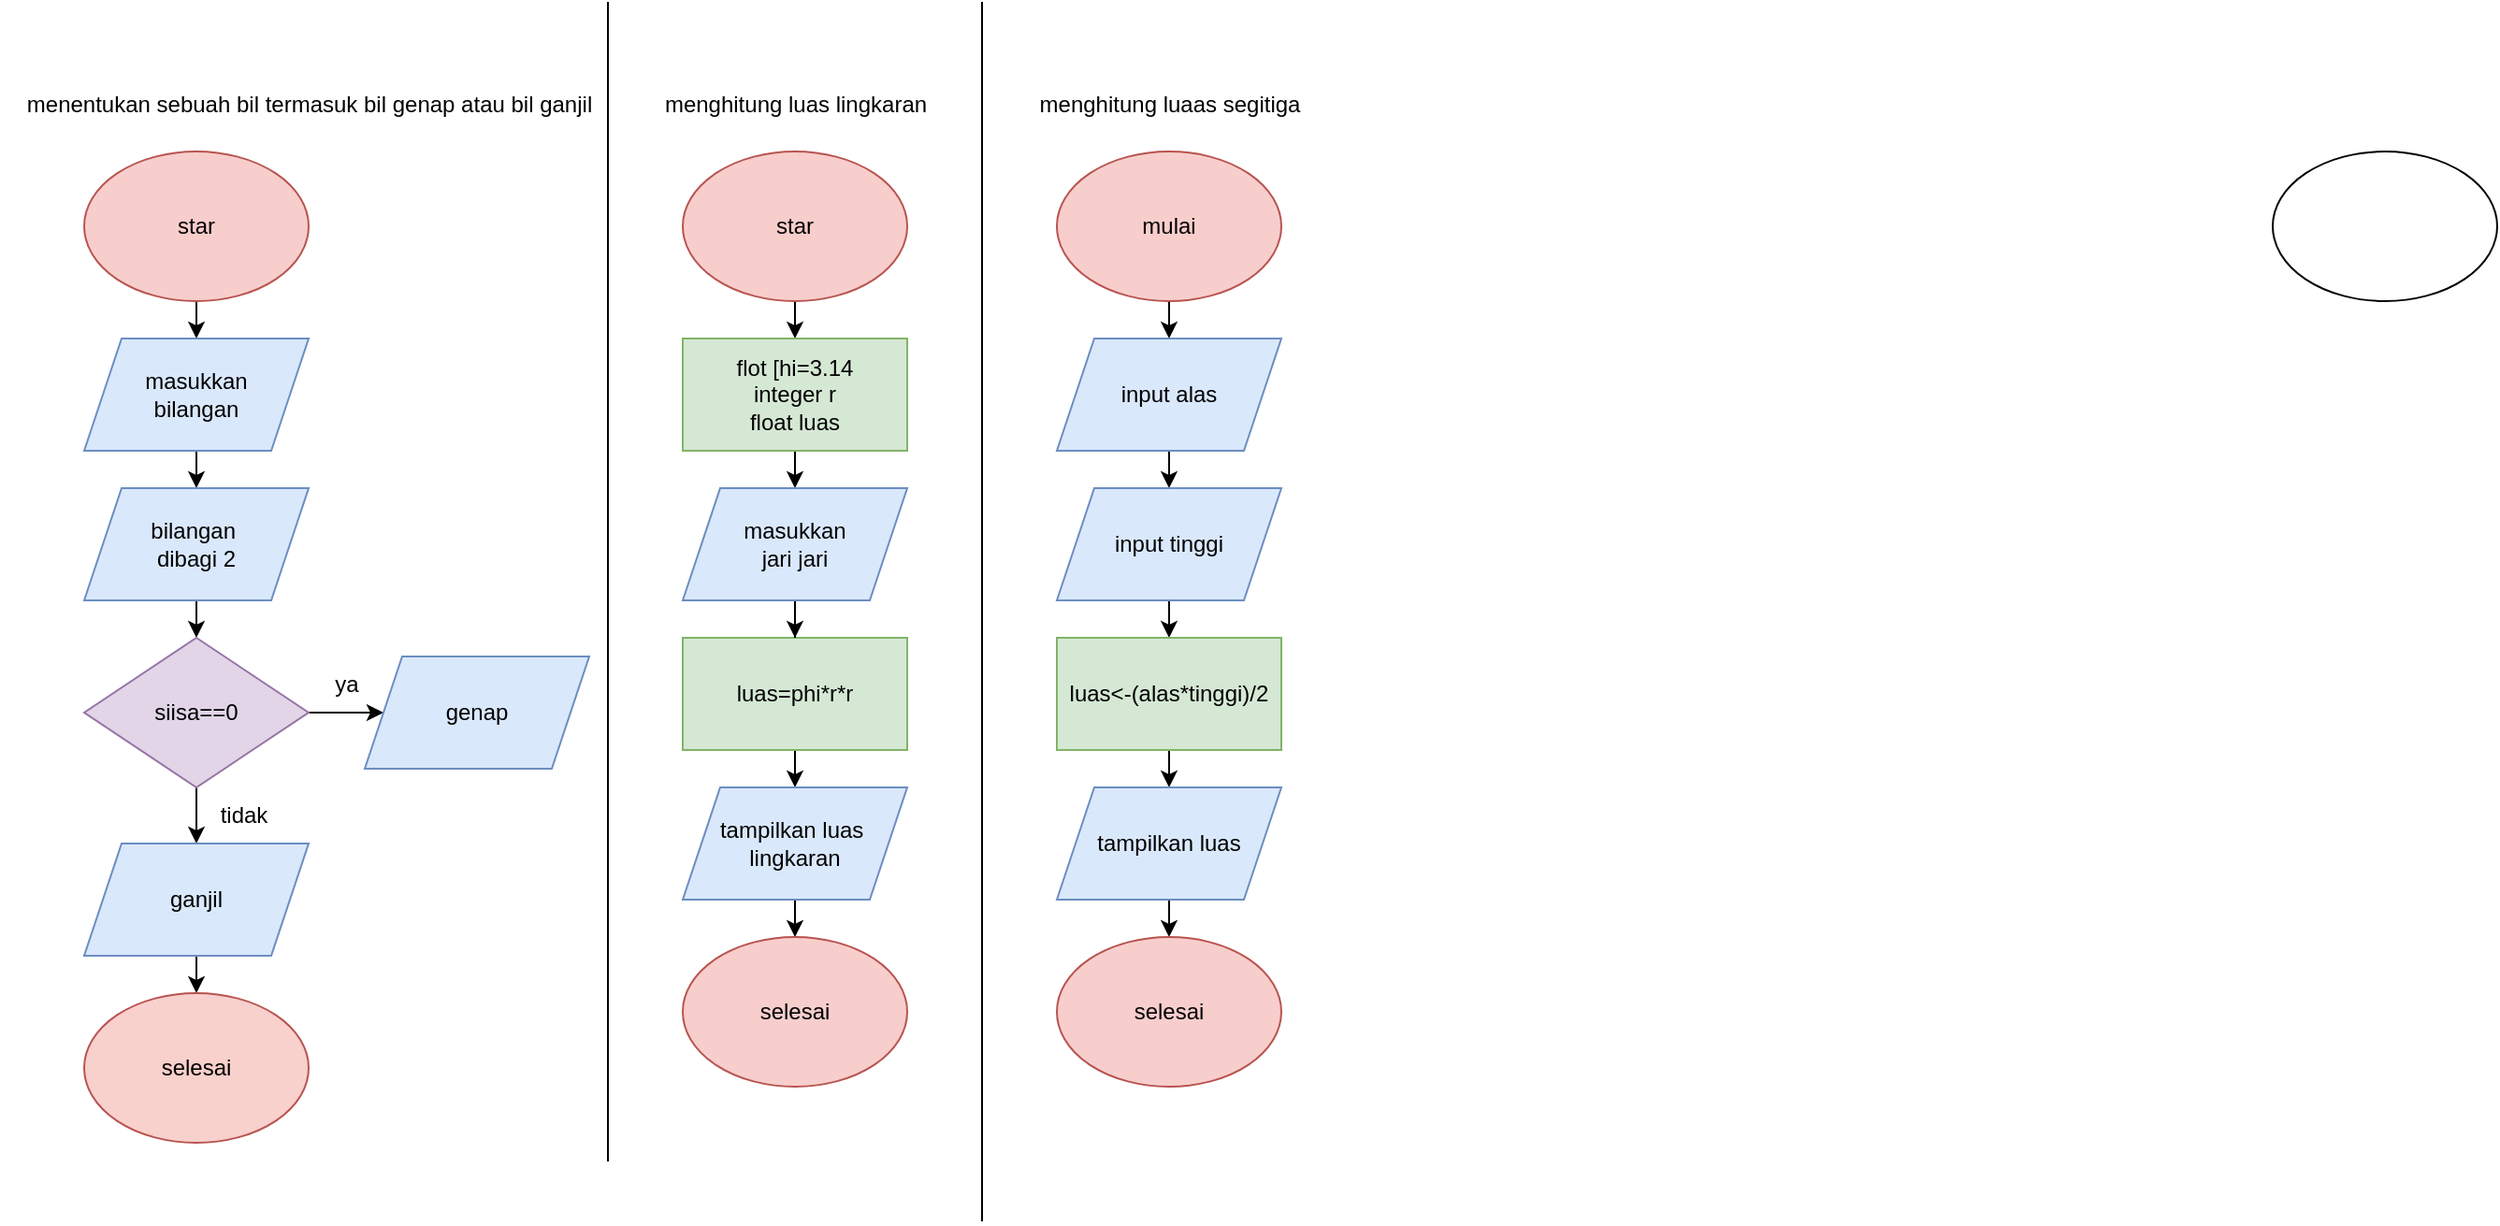 <mxfile version="22.0.8" type="github">
  <diagram name="Page-1" id="zOcWR5x5kZrUwfbN3NjV">
    <mxGraphModel dx="1852" dy="561" grid="1" gridSize="10" guides="1" tooltips="1" connect="1" arrows="1" fold="1" page="1" pageScale="1" pageWidth="850" pageHeight="1100" math="0" shadow="0">
      <root>
        <mxCell id="0" />
        <mxCell id="1" parent="0" />
        <mxCell id="xmjt9btcH_mfqWPUXsLC-2" style="edgeStyle=orthogonalEdgeStyle;rounded=0;orthogonalLoop=1;jettySize=auto;html=1;" edge="1" parent="1" source="xmjt9btcH_mfqWPUXsLC-1">
          <mxGeometry relative="1" as="geometry">
            <mxPoint x="100" y="180" as="targetPoint" />
          </mxGeometry>
        </mxCell>
        <mxCell id="xmjt9btcH_mfqWPUXsLC-1" value="star" style="ellipse;whiteSpace=wrap;html=1;fillColor=#f8cecc;strokeColor=#b85450;" vertex="1" parent="1">
          <mxGeometry x="40" y="80" width="120" height="80" as="geometry" />
        </mxCell>
        <mxCell id="xmjt9btcH_mfqWPUXsLC-5" style="edgeStyle=orthogonalEdgeStyle;rounded=0;orthogonalLoop=1;jettySize=auto;html=1;" edge="1" parent="1" source="xmjt9btcH_mfqWPUXsLC-3">
          <mxGeometry relative="1" as="geometry">
            <mxPoint x="100" y="260" as="targetPoint" />
          </mxGeometry>
        </mxCell>
        <mxCell id="xmjt9btcH_mfqWPUXsLC-3" value="masukkan&lt;br&gt;bilangan" style="shape=parallelogram;perimeter=parallelogramPerimeter;whiteSpace=wrap;html=1;fixedSize=1;fillColor=#dae8fc;strokeColor=#6c8ebf;" vertex="1" parent="1">
          <mxGeometry x="40" y="180" width="120" height="60" as="geometry" />
        </mxCell>
        <mxCell id="xmjt9btcH_mfqWPUXsLC-8" style="edgeStyle=orthogonalEdgeStyle;rounded=0;orthogonalLoop=1;jettySize=auto;html=1;" edge="1" parent="1" source="xmjt9btcH_mfqWPUXsLC-6">
          <mxGeometry relative="1" as="geometry">
            <mxPoint x="100" y="340" as="targetPoint" />
          </mxGeometry>
        </mxCell>
        <mxCell id="xmjt9btcH_mfqWPUXsLC-6" value="bilangan&amp;nbsp;&lt;br&gt;dibagi 2" style="shape=parallelogram;perimeter=parallelogramPerimeter;whiteSpace=wrap;html=1;fixedSize=1;fillColor=#dae8fc;strokeColor=#6c8ebf;" vertex="1" parent="1">
          <mxGeometry x="40" y="260" width="120" height="60" as="geometry" />
        </mxCell>
        <mxCell id="xmjt9btcH_mfqWPUXsLC-10" style="edgeStyle=orthogonalEdgeStyle;rounded=0;orthogonalLoop=1;jettySize=auto;html=1;" edge="1" parent="1" source="xmjt9btcH_mfqWPUXsLC-7">
          <mxGeometry relative="1" as="geometry">
            <mxPoint x="100" y="450" as="targetPoint" />
            <Array as="points">
              <mxPoint x="100" y="440" />
              <mxPoint x="100" y="440" />
            </Array>
          </mxGeometry>
        </mxCell>
        <mxCell id="xmjt9btcH_mfqWPUXsLC-12" style="edgeStyle=orthogonalEdgeStyle;rounded=0;orthogonalLoop=1;jettySize=auto;html=1;" edge="1" parent="1" source="xmjt9btcH_mfqWPUXsLC-7">
          <mxGeometry relative="1" as="geometry">
            <mxPoint x="200" y="380" as="targetPoint" />
          </mxGeometry>
        </mxCell>
        <mxCell id="xmjt9btcH_mfqWPUXsLC-7" value="siisa==0" style="rhombus;whiteSpace=wrap;html=1;fillColor=#e1d5e7;strokeColor=#9673a6;" vertex="1" parent="1">
          <mxGeometry x="40" y="340" width="120" height="80" as="geometry" />
        </mxCell>
        <mxCell id="xmjt9btcH_mfqWPUXsLC-13" value="ya" style="text;html=1;align=center;verticalAlign=middle;resizable=0;points=[];autosize=1;strokeColor=none;fillColor=none;" vertex="1" parent="1">
          <mxGeometry x="160" y="350" width="40" height="30" as="geometry" />
        </mxCell>
        <mxCell id="xmjt9btcH_mfqWPUXsLC-14" value="tidak" style="text;html=1;align=center;verticalAlign=middle;resizable=0;points=[];autosize=1;strokeColor=none;fillColor=none;" vertex="1" parent="1">
          <mxGeometry x="100" y="420" width="50" height="30" as="geometry" />
        </mxCell>
        <mxCell id="xmjt9btcH_mfqWPUXsLC-15" value="genap" style="shape=parallelogram;perimeter=parallelogramPerimeter;whiteSpace=wrap;html=1;fixedSize=1;fillColor=#dae8fc;strokeColor=#6c8ebf;" vertex="1" parent="1">
          <mxGeometry x="190" y="350" width="120" height="60" as="geometry" />
        </mxCell>
        <mxCell id="xmjt9btcH_mfqWPUXsLC-17" style="edgeStyle=orthogonalEdgeStyle;rounded=0;orthogonalLoop=1;jettySize=auto;html=1;" edge="1" parent="1" source="xmjt9btcH_mfqWPUXsLC-16">
          <mxGeometry relative="1" as="geometry">
            <mxPoint x="100" y="530" as="targetPoint" />
          </mxGeometry>
        </mxCell>
        <mxCell id="xmjt9btcH_mfqWPUXsLC-16" value="ganjil" style="shape=parallelogram;perimeter=parallelogramPerimeter;whiteSpace=wrap;html=1;fixedSize=1;fillColor=#dae8fc;strokeColor=#6c8ebf;" vertex="1" parent="1">
          <mxGeometry x="40" y="450" width="120" height="60" as="geometry" />
        </mxCell>
        <mxCell id="xmjt9btcH_mfqWPUXsLC-18" value="selesai" style="ellipse;whiteSpace=wrap;html=1;fillColor=#f8d0cc;strokeColor=#b85450;" vertex="1" parent="1">
          <mxGeometry x="40" y="530" width="120" height="80" as="geometry" />
        </mxCell>
        <mxCell id="xmjt9btcH_mfqWPUXsLC-19" value="" style="endArrow=none;html=1;rounded=0;" edge="1" parent="1">
          <mxGeometry width="50" height="50" relative="1" as="geometry">
            <mxPoint x="320" y="620" as="sourcePoint" />
            <mxPoint x="320" as="targetPoint" />
          </mxGeometry>
        </mxCell>
        <mxCell id="xmjt9btcH_mfqWPUXsLC-20" value="" style="ellipse;whiteSpace=wrap;html=1;" vertex="1" parent="1">
          <mxGeometry x="1210" y="80" width="120" height="80" as="geometry" />
        </mxCell>
        <mxCell id="xmjt9btcH_mfqWPUXsLC-22" value="menentukan sebuah bil termasuk bil genap atau bil ganjil" style="text;html=1;align=center;verticalAlign=middle;resizable=0;points=[];autosize=1;strokeColor=none;fillColor=none;" vertex="1" parent="1">
          <mxGeometry x="-5" y="40" width="330" height="30" as="geometry" />
        </mxCell>
        <mxCell id="xmjt9btcH_mfqWPUXsLC-30" style="edgeStyle=orthogonalEdgeStyle;rounded=0;orthogonalLoop=1;jettySize=auto;html=1;exitX=0.5;exitY=1;exitDx=0;exitDy=0;" edge="1" parent="1" source="xmjt9btcH_mfqWPUXsLC-23">
          <mxGeometry relative="1" as="geometry">
            <mxPoint x="420" y="180" as="targetPoint" />
          </mxGeometry>
        </mxCell>
        <mxCell id="xmjt9btcH_mfqWPUXsLC-23" value="star" style="ellipse;whiteSpace=wrap;html=1;fillColor=#f8cecc;strokeColor=#b85450;" vertex="1" parent="1">
          <mxGeometry x="360" y="80" width="120" height="80" as="geometry" />
        </mxCell>
        <mxCell id="xmjt9btcH_mfqWPUXsLC-45" style="edgeStyle=orthogonalEdgeStyle;rounded=0;orthogonalLoop=1;jettySize=auto;html=1;" edge="1" parent="1" source="xmjt9btcH_mfqWPUXsLC-41">
          <mxGeometry relative="1" as="geometry">
            <mxPoint x="420" y="420" as="targetPoint" />
          </mxGeometry>
        </mxCell>
        <mxCell id="xmjt9btcH_mfqWPUXsLC-41" value="luas=phi*r*r" style="rounded=0;whiteSpace=wrap;html=1;fillColor=#d5e8d4;strokeColor=#82b366;" vertex="1" parent="1">
          <mxGeometry x="360" y="340" width="120" height="60" as="geometry" />
        </mxCell>
        <mxCell id="xmjt9btcH_mfqWPUXsLC-42" style="edgeStyle=orthogonalEdgeStyle;rounded=0;orthogonalLoop=1;jettySize=auto;html=1;exitX=0.5;exitY=1;exitDx=0;exitDy=0;" edge="1" parent="1">
          <mxGeometry relative="1" as="geometry">
            <mxPoint x="420" y="330" as="sourcePoint" />
            <mxPoint x="420" y="330" as="targetPoint" />
          </mxGeometry>
        </mxCell>
        <mxCell id="xmjt9btcH_mfqWPUXsLC-56" style="edgeStyle=orthogonalEdgeStyle;rounded=0;orthogonalLoop=1;jettySize=auto;html=1;" edge="1" parent="1" source="xmjt9btcH_mfqWPUXsLC-46">
          <mxGeometry relative="1" as="geometry">
            <mxPoint x="420" y="500" as="targetPoint" />
          </mxGeometry>
        </mxCell>
        <mxCell id="xmjt9btcH_mfqWPUXsLC-46" value="tampilkan luas&amp;nbsp;&lt;br&gt;lingkaran" style="shape=parallelogram;perimeter=parallelogramPerimeter;whiteSpace=wrap;html=1;fixedSize=1;fillColor=#dae8fc;strokeColor=#6c8ebf;" vertex="1" parent="1">
          <mxGeometry x="360" y="420" width="120" height="60" as="geometry" />
        </mxCell>
        <mxCell id="xmjt9btcH_mfqWPUXsLC-52" style="edgeStyle=orthogonalEdgeStyle;rounded=0;orthogonalLoop=1;jettySize=auto;html=1;" edge="1" parent="1">
          <mxGeometry relative="1" as="geometry">
            <mxPoint x="420" y="260" as="targetPoint" />
            <mxPoint x="420" y="240" as="sourcePoint" />
          </mxGeometry>
        </mxCell>
        <mxCell id="xmjt9btcH_mfqWPUXsLC-55" style="edgeStyle=orthogonalEdgeStyle;rounded=0;orthogonalLoop=1;jettySize=auto;html=1;entryX=0.5;entryY=0;entryDx=0;entryDy=0;" edge="1" parent="1" source="xmjt9btcH_mfqWPUXsLC-53" target="xmjt9btcH_mfqWPUXsLC-41">
          <mxGeometry relative="1" as="geometry" />
        </mxCell>
        <mxCell id="xmjt9btcH_mfqWPUXsLC-53" value="masukkan&lt;br&gt;jari jari" style="shape=parallelogram;perimeter=parallelogramPerimeter;whiteSpace=wrap;html=1;fixedSize=1;fillColor=#dae8fc;strokeColor=#6c8ebf;" vertex="1" parent="1">
          <mxGeometry x="360" y="260" width="120" height="60" as="geometry" />
        </mxCell>
        <mxCell id="xmjt9btcH_mfqWPUXsLC-54" value="flot [hi=3.14&lt;br&gt;integer r&lt;br&gt;float luas" style="rounded=0;whiteSpace=wrap;html=1;fillColor=#d5e8d4;strokeColor=#82b366;" vertex="1" parent="1">
          <mxGeometry x="360" y="180" width="120" height="60" as="geometry" />
        </mxCell>
        <mxCell id="xmjt9btcH_mfqWPUXsLC-57" value="selesai" style="ellipse;whiteSpace=wrap;html=1;fillColor=#f8cecc;strokeColor=#b85450;" vertex="1" parent="1">
          <mxGeometry x="360" y="500" width="120" height="80" as="geometry" />
        </mxCell>
        <mxCell id="xmjt9btcH_mfqWPUXsLC-58" value="menghitung luas lingkaran" style="text;html=1;align=center;verticalAlign=middle;resizable=0;points=[];autosize=1;strokeColor=none;fillColor=none;" vertex="1" parent="1">
          <mxGeometry x="340" y="40" width="160" height="30" as="geometry" />
        </mxCell>
        <mxCell id="xmjt9btcH_mfqWPUXsLC-59" value="" style="endArrow=none;html=1;rounded=0;" edge="1" parent="1">
          <mxGeometry width="50" height="50" relative="1" as="geometry">
            <mxPoint x="520" y="652" as="sourcePoint" />
            <mxPoint x="520" as="targetPoint" />
          </mxGeometry>
        </mxCell>
        <mxCell id="xmjt9btcH_mfqWPUXsLC-61" style="edgeStyle=orthogonalEdgeStyle;rounded=0;orthogonalLoop=1;jettySize=auto;html=1;" edge="1" parent="1" source="xmjt9btcH_mfqWPUXsLC-60">
          <mxGeometry relative="1" as="geometry">
            <mxPoint x="620" y="180" as="targetPoint" />
          </mxGeometry>
        </mxCell>
        <mxCell id="xmjt9btcH_mfqWPUXsLC-60" value="mulai" style="ellipse;whiteSpace=wrap;html=1;fillColor=#f8cecc;strokeColor=#b85450;" vertex="1" parent="1">
          <mxGeometry x="560" y="80" width="120" height="80" as="geometry" />
        </mxCell>
        <mxCell id="xmjt9btcH_mfqWPUXsLC-64" style="edgeStyle=orthogonalEdgeStyle;rounded=0;orthogonalLoop=1;jettySize=auto;html=1;" edge="1" parent="1" source="xmjt9btcH_mfqWPUXsLC-62">
          <mxGeometry relative="1" as="geometry">
            <mxPoint x="620" y="260" as="targetPoint" />
          </mxGeometry>
        </mxCell>
        <mxCell id="xmjt9btcH_mfqWPUXsLC-62" value="input alas" style="shape=parallelogram;perimeter=parallelogramPerimeter;whiteSpace=wrap;html=1;fixedSize=1;fillColor=#dae8fc;strokeColor=#6c8ebf;" vertex="1" parent="1">
          <mxGeometry x="560" y="180" width="120" height="60" as="geometry" />
        </mxCell>
        <mxCell id="xmjt9btcH_mfqWPUXsLC-66" style="edgeStyle=orthogonalEdgeStyle;rounded=0;orthogonalLoop=1;jettySize=auto;html=1;" edge="1" parent="1" source="xmjt9btcH_mfqWPUXsLC-65">
          <mxGeometry relative="1" as="geometry">
            <mxPoint x="620" y="340" as="targetPoint" />
          </mxGeometry>
        </mxCell>
        <mxCell id="xmjt9btcH_mfqWPUXsLC-65" value="input tinggi" style="shape=parallelogram;perimeter=parallelogramPerimeter;whiteSpace=wrap;html=1;fixedSize=1;fillColor=#dae8fc;strokeColor=#6c8ebf;" vertex="1" parent="1">
          <mxGeometry x="560" y="260" width="120" height="60" as="geometry" />
        </mxCell>
        <mxCell id="xmjt9btcH_mfqWPUXsLC-68" style="edgeStyle=orthogonalEdgeStyle;rounded=0;orthogonalLoop=1;jettySize=auto;html=1;" edge="1" parent="1" source="xmjt9btcH_mfqWPUXsLC-67">
          <mxGeometry relative="1" as="geometry">
            <mxPoint x="620" y="420" as="targetPoint" />
          </mxGeometry>
        </mxCell>
        <mxCell id="xmjt9btcH_mfqWPUXsLC-67" value="luas&amp;lt;-(alas*tinggi)/2" style="rounded=0;whiteSpace=wrap;html=1;fillColor=#d5e8d4;strokeColor=#82b366;" vertex="1" parent="1">
          <mxGeometry x="560" y="340" width="120" height="60" as="geometry" />
        </mxCell>
        <mxCell id="xmjt9btcH_mfqWPUXsLC-70" style="edgeStyle=orthogonalEdgeStyle;rounded=0;orthogonalLoop=1;jettySize=auto;html=1;" edge="1" parent="1" source="xmjt9btcH_mfqWPUXsLC-69">
          <mxGeometry relative="1" as="geometry">
            <mxPoint x="620" y="500" as="targetPoint" />
          </mxGeometry>
        </mxCell>
        <mxCell id="xmjt9btcH_mfqWPUXsLC-69" value="tampilkan luas" style="shape=parallelogram;perimeter=parallelogramPerimeter;whiteSpace=wrap;html=1;fixedSize=1;fillColor=#dae8fc;strokeColor=#6c8ebf;" vertex="1" parent="1">
          <mxGeometry x="560" y="420" width="120" height="60" as="geometry" />
        </mxCell>
        <mxCell id="xmjt9btcH_mfqWPUXsLC-72" value="selesai" style="ellipse;whiteSpace=wrap;html=1;fillColor=#f8cecc;strokeColor=#b85450;" vertex="1" parent="1">
          <mxGeometry x="560" y="500" width="120" height="80" as="geometry" />
        </mxCell>
        <mxCell id="xmjt9btcH_mfqWPUXsLC-73" value="menghitung luaas segitiga" style="text;html=1;align=center;verticalAlign=middle;resizable=0;points=[];autosize=1;strokeColor=none;fillColor=none;" vertex="1" parent="1">
          <mxGeometry x="540" y="40" width="160" height="30" as="geometry" />
        </mxCell>
      </root>
    </mxGraphModel>
  </diagram>
</mxfile>
